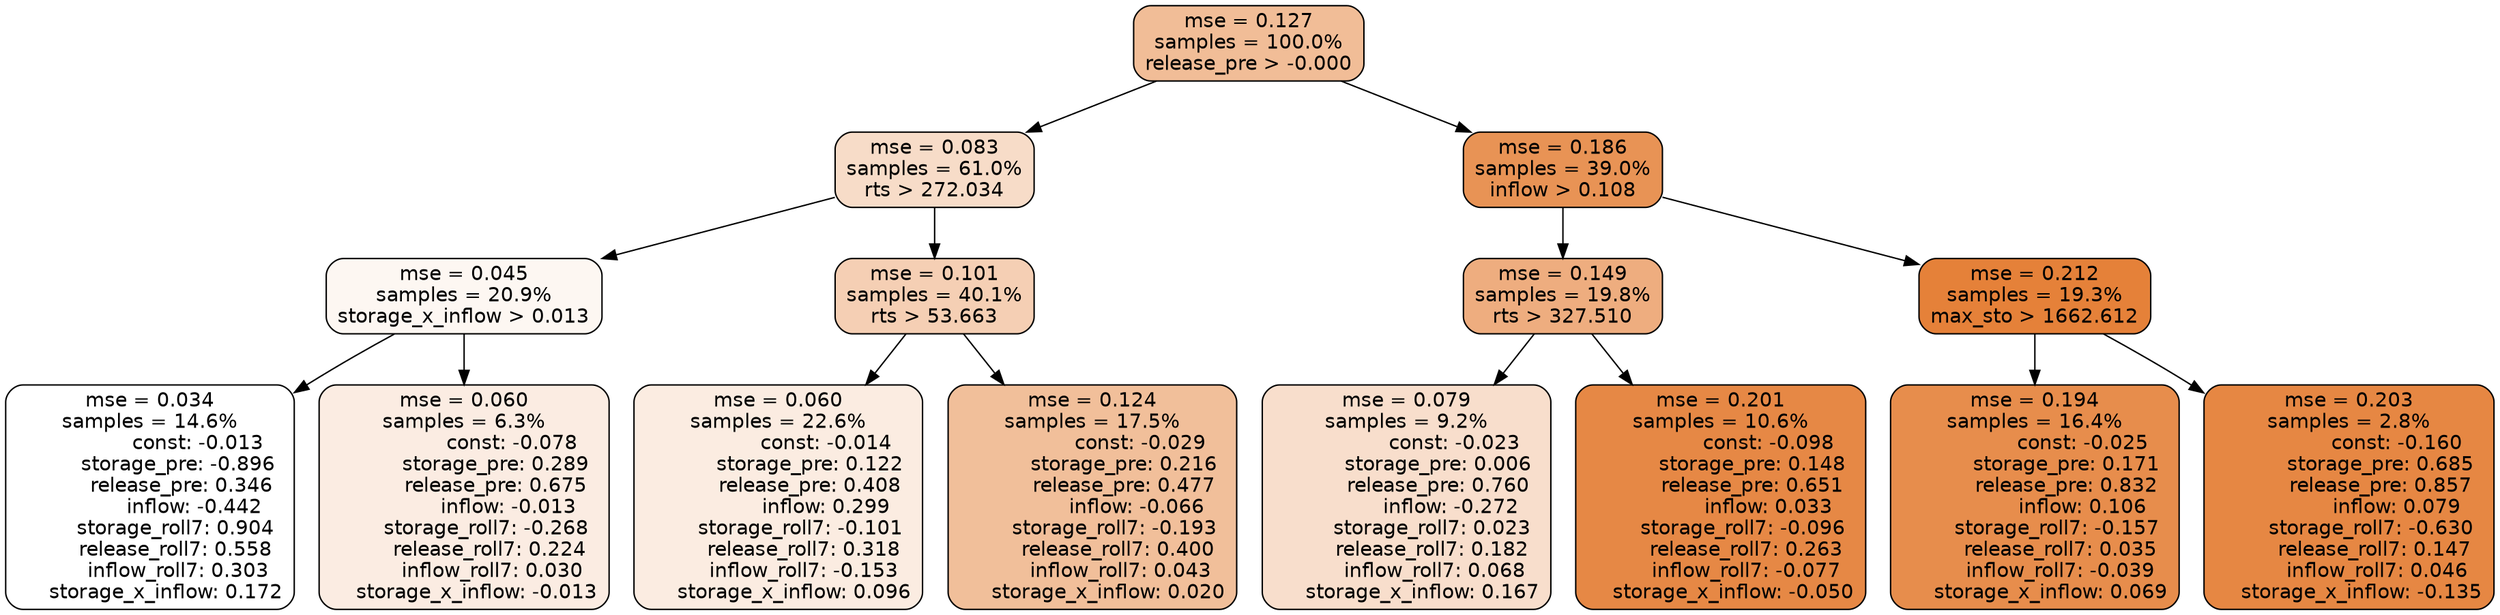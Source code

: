 digraph tree {
node [shape=rectangle, style="filled, rounded", color="black", fontname=helvetica] ;
edge [fontname=helvetica] ;
	"0" [label="mse = 0.127
samples = 100.0%
release_pre > -0.000", fillcolor="#f1bd97"]
	"1" [label="mse = 0.083
samples = 61.0%
rts > 272.034", fillcolor="#f7dcc8"]
	"8" [label="mse = 0.186
samples = 39.0%
inflow > 0.108", fillcolor="#e89355"]
	"5" [label="mse = 0.045
samples = 20.9%
storage_x_inflow > 0.013", fillcolor="#fdf7f2"]
	"2" [label="mse = 0.101
samples = 40.1%
rts > 53.663", fillcolor="#f5cfb4"]
	"9" [label="mse = 0.149
samples = 19.8%
rts > 327.510", fillcolor="#eead7f"]
	"12" [label="mse = 0.212
samples = 19.3%
max_sto > 1662.612", fillcolor="#e58139"]
	"6" [label="mse = 0.034
samples = 14.6%
               const: -0.013
         storage_pre: -0.896
          release_pre: 0.346
              inflow: -0.442
        storage_roll7: 0.904
        release_roll7: 0.558
         inflow_roll7: 0.303
     storage_x_inflow: 0.172", fillcolor="#ffffff"]
	"7" [label="mse = 0.060
samples = 6.3%
               const: -0.078
          storage_pre: 0.289
          release_pre: 0.675
              inflow: -0.013
       storage_roll7: -0.268
        release_roll7: 0.224
         inflow_roll7: 0.030
    storage_x_inflow: -0.013", fillcolor="#fbece2"]
	"3" [label="mse = 0.060
samples = 22.6%
               const: -0.014
          storage_pre: 0.122
          release_pre: 0.408
               inflow: 0.299
       storage_roll7: -0.101
        release_roll7: 0.318
        inflow_roll7: -0.153
     storage_x_inflow: 0.096", fillcolor="#fbece1"]
	"4" [label="mse = 0.124
samples = 17.5%
               const: -0.029
          storage_pre: 0.216
          release_pre: 0.477
              inflow: -0.066
       storage_roll7: -0.193
        release_roll7: 0.400
         inflow_roll7: 0.043
     storage_x_inflow: 0.020", fillcolor="#f1bf9a"]
	"11" [label="mse = 0.079
samples = 9.2%
               const: -0.023
          storage_pre: 0.006
          release_pre: 0.760
              inflow: -0.272
        storage_roll7: 0.023
        release_roll7: 0.182
         inflow_roll7: 0.068
     storage_x_inflow: 0.167", fillcolor="#f8decc"]
	"10" [label="mse = 0.201
samples = 10.6%
               const: -0.098
          storage_pre: 0.148
          release_pre: 0.651
               inflow: 0.033
       storage_roll7: -0.096
        release_roll7: 0.263
        inflow_roll7: -0.077
    storage_x_inflow: -0.050", fillcolor="#e68845"]
	"13" [label="mse = 0.194
samples = 16.4%
               const: -0.025
          storage_pre: 0.171
          release_pre: 0.832
               inflow: 0.106
       storage_roll7: -0.157
        release_roll7: 0.035
        inflow_roll7: -0.039
     storage_x_inflow: 0.069", fillcolor="#e78d4c"]
	"14" [label="mse = 0.203
samples = 2.8%
               const: -0.160
          storage_pre: 0.685
          release_pre: 0.857
               inflow: 0.079
       storage_roll7: -0.630
        release_roll7: 0.147
         inflow_roll7: 0.046
    storage_x_inflow: -0.135", fillcolor="#e68743"]

	"0" -> "1"
	"0" -> "8"
	"1" -> "2"
	"1" -> "5"
	"8" -> "9"
	"8" -> "12"
	"5" -> "6"
	"5" -> "7"
	"2" -> "3"
	"2" -> "4"
	"9" -> "10"
	"9" -> "11"
	"12" -> "13"
	"12" -> "14"
}